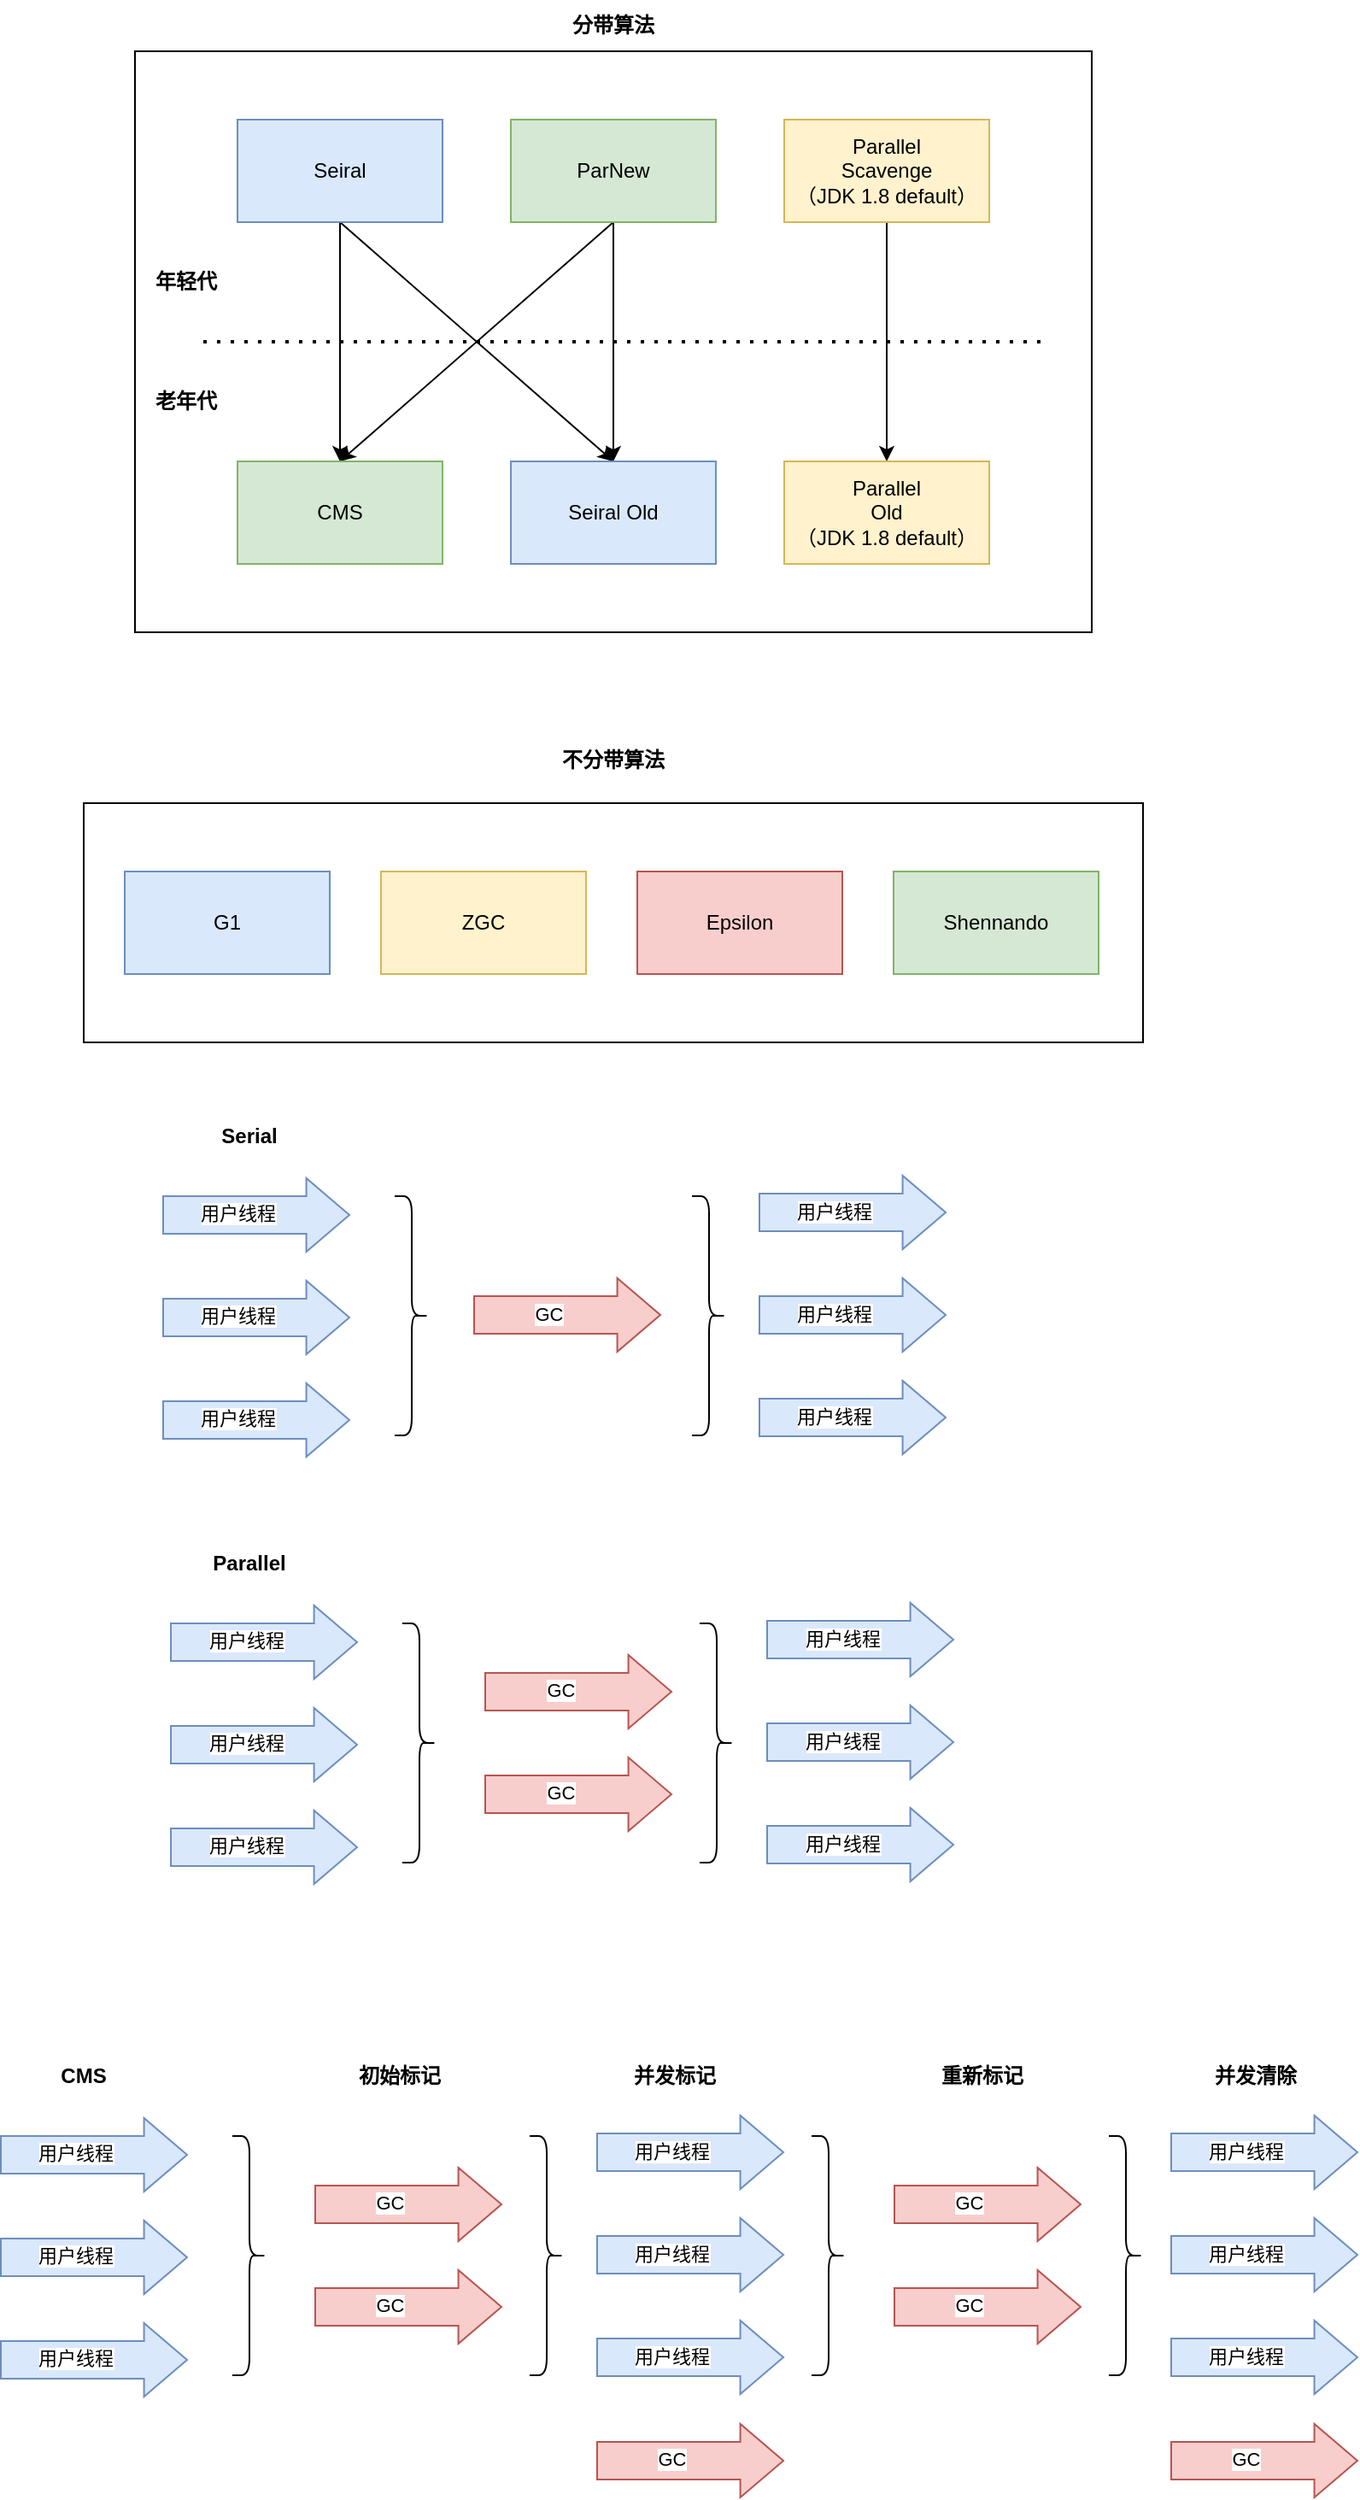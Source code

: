 <mxfile version="16.1.0" type="github">
  <diagram id="1PFcjF8s6i4Pq3PZUs-d" name="Page-1">
    <mxGraphModel dx="1038" dy="547" grid="1" gridSize="10" guides="1" tooltips="1" connect="1" arrows="1" fold="1" page="1" pageScale="1" pageWidth="827" pageHeight="1169" math="0" shadow="0">
      <root>
        <mxCell id="0" />
        <mxCell id="1" parent="0" />
        <mxCell id="15FgrxkuGVqEY8UUjRXU-22" value="" style="rounded=0;whiteSpace=wrap;html=1;" vertex="1" parent="1">
          <mxGeometry x="104" y="540" width="620" height="140" as="geometry" />
        </mxCell>
        <mxCell id="15FgrxkuGVqEY8UUjRXU-17" value="" style="rounded=0;whiteSpace=wrap;html=1;" vertex="1" parent="1">
          <mxGeometry x="134" y="100" width="560" height="340" as="geometry" />
        </mxCell>
        <mxCell id="15FgrxkuGVqEY8UUjRXU-8" style="rounded=0;orthogonalLoop=1;jettySize=auto;html=1;exitX=0.5;exitY=1;exitDx=0;exitDy=0;entryX=0.5;entryY=0;entryDx=0;entryDy=0;" edge="1" parent="1" source="15FgrxkuGVqEY8UUjRXU-1" target="15FgrxkuGVqEY8UUjRXU-5">
          <mxGeometry relative="1" as="geometry" />
        </mxCell>
        <mxCell id="15FgrxkuGVqEY8UUjRXU-10" style="edgeStyle=none;rounded=0;orthogonalLoop=1;jettySize=auto;html=1;exitX=0.5;exitY=1;exitDx=0;exitDy=0;" edge="1" parent="1" source="15FgrxkuGVqEY8UUjRXU-1">
          <mxGeometry relative="1" as="geometry">
            <mxPoint x="254" y="340" as="targetPoint" />
          </mxGeometry>
        </mxCell>
        <mxCell id="15FgrxkuGVqEY8UUjRXU-1" value="Seiral" style="rounded=0;whiteSpace=wrap;html=1;fillColor=#dae8fc;strokeColor=#6c8ebf;" vertex="1" parent="1">
          <mxGeometry x="194" y="140" width="120" height="60" as="geometry" />
        </mxCell>
        <mxCell id="15FgrxkuGVqEY8UUjRXU-9" style="edgeStyle=none;rounded=0;orthogonalLoop=1;jettySize=auto;html=1;exitX=0.5;exitY=1;exitDx=0;exitDy=0;entryX=0.5;entryY=0;entryDx=0;entryDy=0;" edge="1" parent="1" source="15FgrxkuGVqEY8UUjRXU-2" target="15FgrxkuGVqEY8UUjRXU-4">
          <mxGeometry relative="1" as="geometry" />
        </mxCell>
        <mxCell id="15FgrxkuGVqEY8UUjRXU-12" style="edgeStyle=none;rounded=0;orthogonalLoop=1;jettySize=auto;html=1;exitX=0.5;exitY=1;exitDx=0;exitDy=0;entryX=0.5;entryY=0;entryDx=0;entryDy=0;" edge="1" parent="1" source="15FgrxkuGVqEY8UUjRXU-2" target="15FgrxkuGVqEY8UUjRXU-5">
          <mxGeometry relative="1" as="geometry" />
        </mxCell>
        <mxCell id="15FgrxkuGVqEY8UUjRXU-2" value="ParNew" style="rounded=0;whiteSpace=wrap;html=1;fillColor=#d5e8d4;strokeColor=#82b366;" vertex="1" parent="1">
          <mxGeometry x="354" y="140" width="120" height="60" as="geometry" />
        </mxCell>
        <mxCell id="15FgrxkuGVqEY8UUjRXU-11" style="edgeStyle=none;rounded=0;orthogonalLoop=1;jettySize=auto;html=1;exitX=0.5;exitY=1;exitDx=0;exitDy=0;entryX=0.5;entryY=0;entryDx=0;entryDy=0;" edge="1" parent="1" source="15FgrxkuGVqEY8UUjRXU-3" target="15FgrxkuGVqEY8UUjRXU-7">
          <mxGeometry relative="1" as="geometry" />
        </mxCell>
        <mxCell id="15FgrxkuGVqEY8UUjRXU-3" value="Parallel&lt;br&gt;Scavenge&lt;br&gt;（JDK 1.8 default）" style="rounded=0;whiteSpace=wrap;html=1;fillColor=#fff2cc;strokeColor=#d6b656;" vertex="1" parent="1">
          <mxGeometry x="514" y="140" width="120" height="60" as="geometry" />
        </mxCell>
        <mxCell id="15FgrxkuGVqEY8UUjRXU-4" value="CMS" style="rounded=0;whiteSpace=wrap;html=1;fillColor=#d5e8d4;strokeColor=#82b366;" vertex="1" parent="1">
          <mxGeometry x="194" y="340" width="120" height="60" as="geometry" />
        </mxCell>
        <mxCell id="15FgrxkuGVqEY8UUjRXU-5" value="Seiral Old" style="rounded=0;whiteSpace=wrap;html=1;fillColor=#dae8fc;strokeColor=#6c8ebf;" vertex="1" parent="1">
          <mxGeometry x="354" y="340" width="120" height="60" as="geometry" />
        </mxCell>
        <mxCell id="15FgrxkuGVqEY8UUjRXU-7" value="Parallel&lt;br&gt;Old&lt;br&gt;（JDK 1.8 default）" style="rounded=0;whiteSpace=wrap;html=1;fillColor=#fff2cc;strokeColor=#d6b656;" vertex="1" parent="1">
          <mxGeometry x="514" y="340" width="120" height="60" as="geometry" />
        </mxCell>
        <mxCell id="15FgrxkuGVqEY8UUjRXU-13" value="" style="endArrow=none;dashed=1;html=1;dashPattern=1 3;strokeWidth=2;rounded=0;" edge="1" parent="1">
          <mxGeometry width="50" height="50" relative="1" as="geometry">
            <mxPoint x="174" y="270" as="sourcePoint" />
            <mxPoint x="664" y="270" as="targetPoint" />
          </mxGeometry>
        </mxCell>
        <mxCell id="15FgrxkuGVqEY8UUjRXU-14" value="年轻代" style="text;html=1;strokeColor=none;fillColor=none;align=center;verticalAlign=middle;whiteSpace=wrap;rounded=0;fontStyle=1" vertex="1" parent="1">
          <mxGeometry x="134" y="220" width="60" height="30" as="geometry" />
        </mxCell>
        <mxCell id="15FgrxkuGVqEY8UUjRXU-15" value="老年代" style="text;html=1;strokeColor=none;fillColor=none;align=center;verticalAlign=middle;whiteSpace=wrap;rounded=0;fontStyle=1" vertex="1" parent="1">
          <mxGeometry x="134" y="290" width="60" height="30" as="geometry" />
        </mxCell>
        <mxCell id="15FgrxkuGVqEY8UUjRXU-16" value="分带算法" style="text;html=1;strokeColor=none;fillColor=none;align=center;verticalAlign=middle;whiteSpace=wrap;rounded=0;fontStyle=1" vertex="1" parent="1">
          <mxGeometry x="384" y="70" width="60" height="30" as="geometry" />
        </mxCell>
        <mxCell id="15FgrxkuGVqEY8UUjRXU-18" value="G1" style="rounded=0;whiteSpace=wrap;html=1;fillColor=#dae8fc;strokeColor=#6c8ebf;" vertex="1" parent="1">
          <mxGeometry x="128" y="580" width="120" height="60" as="geometry" />
        </mxCell>
        <mxCell id="15FgrxkuGVqEY8UUjRXU-19" value="ZGC" style="rounded=0;whiteSpace=wrap;html=1;fillColor=#fff2cc;strokeColor=#d6b656;" vertex="1" parent="1">
          <mxGeometry x="278" y="580" width="120" height="60" as="geometry" />
        </mxCell>
        <mxCell id="15FgrxkuGVqEY8UUjRXU-20" value="Epsilon" style="rounded=0;whiteSpace=wrap;html=1;fillColor=#f8cecc;strokeColor=#b85450;" vertex="1" parent="1">
          <mxGeometry x="428" y="580" width="120" height="60" as="geometry" />
        </mxCell>
        <mxCell id="15FgrxkuGVqEY8UUjRXU-21" value="Shennando" style="rounded=0;whiteSpace=wrap;html=1;fillColor=#d5e8d4;strokeColor=#82b366;" vertex="1" parent="1">
          <mxGeometry x="578" y="580" width="120" height="60" as="geometry" />
        </mxCell>
        <mxCell id="15FgrxkuGVqEY8UUjRXU-23" value="不分带算法" style="text;html=1;strokeColor=none;fillColor=none;align=center;verticalAlign=middle;whiteSpace=wrap;rounded=0;fontStyle=1" vertex="1" parent="1">
          <mxGeometry x="376" y="500" width="76" height="30" as="geometry" />
        </mxCell>
        <mxCell id="15FgrxkuGVqEY8UUjRXU-24" value="" style="shape=flexArrow;endArrow=classic;html=1;rounded=0;width=22;endSize=8.07;fillColor=#dae8fc;strokeColor=#6c8ebf;" edge="1" parent="1">
          <mxGeometry width="50" height="50" relative="1" as="geometry">
            <mxPoint x="150" y="781" as="sourcePoint" />
            <mxPoint x="260" y="781" as="targetPoint" />
          </mxGeometry>
        </mxCell>
        <mxCell id="15FgrxkuGVqEY8UUjRXU-25" value="用户线程" style="edgeLabel;html=1;align=center;verticalAlign=middle;resizable=0;points=[];" vertex="1" connectable="0" parent="15FgrxkuGVqEY8UUjRXU-24">
          <mxGeometry x="0.233" y="1" relative="1" as="geometry">
            <mxPoint x="-24" as="offset" />
          </mxGeometry>
        </mxCell>
        <mxCell id="15FgrxkuGVqEY8UUjRXU-26" value="" style="shape=flexArrow;endArrow=classic;html=1;rounded=0;width=22;endSize=8.07;fillColor=#dae8fc;strokeColor=#6c8ebf;" edge="1" parent="1">
          <mxGeometry width="50" height="50" relative="1" as="geometry">
            <mxPoint x="150" y="841" as="sourcePoint" />
            <mxPoint x="260" y="841" as="targetPoint" />
          </mxGeometry>
        </mxCell>
        <mxCell id="15FgrxkuGVqEY8UUjRXU-27" value="用户线程" style="edgeLabel;html=1;align=center;verticalAlign=middle;resizable=0;points=[];" vertex="1" connectable="0" parent="15FgrxkuGVqEY8UUjRXU-26">
          <mxGeometry x="0.233" y="1" relative="1" as="geometry">
            <mxPoint x="-24" as="offset" />
          </mxGeometry>
        </mxCell>
        <mxCell id="15FgrxkuGVqEY8UUjRXU-28" value="" style="shape=flexArrow;endArrow=classic;html=1;rounded=0;width=22;endSize=8.07;fillColor=#dae8fc;strokeColor=#6c8ebf;" edge="1" parent="1">
          <mxGeometry width="50" height="50" relative="1" as="geometry">
            <mxPoint x="150" y="901" as="sourcePoint" />
            <mxPoint x="260" y="901" as="targetPoint" />
          </mxGeometry>
        </mxCell>
        <mxCell id="15FgrxkuGVqEY8UUjRXU-29" value="用户线程" style="edgeLabel;html=1;align=center;verticalAlign=middle;resizable=0;points=[];" vertex="1" connectable="0" parent="15FgrxkuGVqEY8UUjRXU-28">
          <mxGeometry x="0.233" y="1" relative="1" as="geometry">
            <mxPoint x="-24" as="offset" />
          </mxGeometry>
        </mxCell>
        <mxCell id="15FgrxkuGVqEY8UUjRXU-30" value="" style="shape=curlyBracket;whiteSpace=wrap;html=1;rounded=1;flipH=1;" vertex="1" parent="1">
          <mxGeometry x="286" y="770" width="20" height="140" as="geometry" />
        </mxCell>
        <mxCell id="15FgrxkuGVqEY8UUjRXU-31" value="" style="shape=flexArrow;endArrow=classic;html=1;rounded=0;width=22;endSize=8.07;fillColor=#f8cecc;strokeColor=#b85450;" edge="1" parent="1">
          <mxGeometry width="50" height="50" relative="1" as="geometry">
            <mxPoint x="332" y="839.5" as="sourcePoint" />
            <mxPoint x="442" y="839.5" as="targetPoint" />
          </mxGeometry>
        </mxCell>
        <mxCell id="15FgrxkuGVqEY8UUjRXU-32" value="GC" style="edgeLabel;html=1;align=center;verticalAlign=middle;resizable=0;points=[];" vertex="1" connectable="0" parent="15FgrxkuGVqEY8UUjRXU-31">
          <mxGeometry x="0.233" y="1" relative="1" as="geometry">
            <mxPoint x="-24" as="offset" />
          </mxGeometry>
        </mxCell>
        <mxCell id="15FgrxkuGVqEY8UUjRXU-33" value="" style="shape=curlyBracket;whiteSpace=wrap;html=1;rounded=1;flipH=1;" vertex="1" parent="1">
          <mxGeometry x="460" y="770" width="20" height="140" as="geometry" />
        </mxCell>
        <mxCell id="15FgrxkuGVqEY8UUjRXU-40" value="" style="shape=flexArrow;endArrow=classic;html=1;rounded=0;width=22;endSize=8.07;fillColor=#dae8fc;strokeColor=#6c8ebf;" edge="1" parent="1">
          <mxGeometry width="50" height="50" relative="1" as="geometry">
            <mxPoint x="499" y="779.5" as="sourcePoint" />
            <mxPoint x="609" y="779.5" as="targetPoint" />
          </mxGeometry>
        </mxCell>
        <mxCell id="15FgrxkuGVqEY8UUjRXU-41" value="用户线程" style="edgeLabel;html=1;align=center;verticalAlign=middle;resizable=0;points=[];" vertex="1" connectable="0" parent="15FgrxkuGVqEY8UUjRXU-40">
          <mxGeometry x="0.233" y="1" relative="1" as="geometry">
            <mxPoint x="-24" as="offset" />
          </mxGeometry>
        </mxCell>
        <mxCell id="15FgrxkuGVqEY8UUjRXU-42" value="" style="shape=flexArrow;endArrow=classic;html=1;rounded=0;width=22;endSize=8.07;fillColor=#dae8fc;strokeColor=#6c8ebf;" edge="1" parent="1">
          <mxGeometry width="50" height="50" relative="1" as="geometry">
            <mxPoint x="499" y="839.5" as="sourcePoint" />
            <mxPoint x="609" y="839.5" as="targetPoint" />
          </mxGeometry>
        </mxCell>
        <mxCell id="15FgrxkuGVqEY8UUjRXU-43" value="用户线程" style="edgeLabel;html=1;align=center;verticalAlign=middle;resizable=0;points=[];" vertex="1" connectable="0" parent="15FgrxkuGVqEY8UUjRXU-42">
          <mxGeometry x="0.233" y="1" relative="1" as="geometry">
            <mxPoint x="-24" as="offset" />
          </mxGeometry>
        </mxCell>
        <mxCell id="15FgrxkuGVqEY8UUjRXU-44" value="" style="shape=flexArrow;endArrow=classic;html=1;rounded=0;width=22;endSize=8.07;fillColor=#dae8fc;strokeColor=#6c8ebf;" edge="1" parent="1">
          <mxGeometry width="50" height="50" relative="1" as="geometry">
            <mxPoint x="499" y="899.5" as="sourcePoint" />
            <mxPoint x="609" y="899.5" as="targetPoint" />
          </mxGeometry>
        </mxCell>
        <mxCell id="15FgrxkuGVqEY8UUjRXU-45" value="用户线程" style="edgeLabel;html=1;align=center;verticalAlign=middle;resizable=0;points=[];" vertex="1" connectable="0" parent="15FgrxkuGVqEY8UUjRXU-44">
          <mxGeometry x="0.233" y="1" relative="1" as="geometry">
            <mxPoint x="-24" as="offset" />
          </mxGeometry>
        </mxCell>
        <mxCell id="15FgrxkuGVqEY8UUjRXU-46" value="" style="shape=flexArrow;endArrow=classic;html=1;rounded=0;width=22;endSize=8.07;fillColor=#dae8fc;strokeColor=#6c8ebf;" edge="1" parent="1">
          <mxGeometry width="50" height="50" relative="1" as="geometry">
            <mxPoint x="154.5" y="1031" as="sourcePoint" />
            <mxPoint x="264.5" y="1031" as="targetPoint" />
          </mxGeometry>
        </mxCell>
        <mxCell id="15FgrxkuGVqEY8UUjRXU-47" value="用户线程" style="edgeLabel;html=1;align=center;verticalAlign=middle;resizable=0;points=[];" vertex="1" connectable="0" parent="15FgrxkuGVqEY8UUjRXU-46">
          <mxGeometry x="0.233" y="1" relative="1" as="geometry">
            <mxPoint x="-24" as="offset" />
          </mxGeometry>
        </mxCell>
        <mxCell id="15FgrxkuGVqEY8UUjRXU-48" value="" style="shape=flexArrow;endArrow=classic;html=1;rounded=0;width=22;endSize=8.07;fillColor=#dae8fc;strokeColor=#6c8ebf;" edge="1" parent="1">
          <mxGeometry width="50" height="50" relative="1" as="geometry">
            <mxPoint x="154.5" y="1091" as="sourcePoint" />
            <mxPoint x="264.5" y="1091" as="targetPoint" />
          </mxGeometry>
        </mxCell>
        <mxCell id="15FgrxkuGVqEY8UUjRXU-49" value="用户线程" style="edgeLabel;html=1;align=center;verticalAlign=middle;resizable=0;points=[];" vertex="1" connectable="0" parent="15FgrxkuGVqEY8UUjRXU-48">
          <mxGeometry x="0.233" y="1" relative="1" as="geometry">
            <mxPoint x="-24" as="offset" />
          </mxGeometry>
        </mxCell>
        <mxCell id="15FgrxkuGVqEY8UUjRXU-50" value="" style="shape=flexArrow;endArrow=classic;html=1;rounded=0;width=22;endSize=8.07;fillColor=#dae8fc;strokeColor=#6c8ebf;" edge="1" parent="1">
          <mxGeometry width="50" height="50" relative="1" as="geometry">
            <mxPoint x="154.5" y="1151" as="sourcePoint" />
            <mxPoint x="264.5" y="1151" as="targetPoint" />
          </mxGeometry>
        </mxCell>
        <mxCell id="15FgrxkuGVqEY8UUjRXU-51" value="用户线程" style="edgeLabel;html=1;align=center;verticalAlign=middle;resizable=0;points=[];" vertex="1" connectable="0" parent="15FgrxkuGVqEY8UUjRXU-50">
          <mxGeometry x="0.233" y="1" relative="1" as="geometry">
            <mxPoint x="-24" as="offset" />
          </mxGeometry>
        </mxCell>
        <mxCell id="15FgrxkuGVqEY8UUjRXU-52" value="" style="shape=curlyBracket;whiteSpace=wrap;html=1;rounded=1;flipH=1;" vertex="1" parent="1">
          <mxGeometry x="290.5" y="1020" width="20" height="140" as="geometry" />
        </mxCell>
        <mxCell id="15FgrxkuGVqEY8UUjRXU-53" value="" style="shape=flexArrow;endArrow=classic;html=1;rounded=0;width=22;endSize=8.07;fillColor=#f8cecc;strokeColor=#b85450;" edge="1" parent="1">
          <mxGeometry width="50" height="50" relative="1" as="geometry">
            <mxPoint x="338.5" y="1120" as="sourcePoint" />
            <mxPoint x="448.5" y="1120" as="targetPoint" />
          </mxGeometry>
        </mxCell>
        <mxCell id="15FgrxkuGVqEY8UUjRXU-54" value="GC" style="edgeLabel;html=1;align=center;verticalAlign=middle;resizable=0;points=[];" vertex="1" connectable="0" parent="15FgrxkuGVqEY8UUjRXU-53">
          <mxGeometry x="0.233" y="1" relative="1" as="geometry">
            <mxPoint x="-24" as="offset" />
          </mxGeometry>
        </mxCell>
        <mxCell id="15FgrxkuGVqEY8UUjRXU-55" value="" style="shape=curlyBracket;whiteSpace=wrap;html=1;rounded=1;flipH=1;" vertex="1" parent="1">
          <mxGeometry x="464.5" y="1020" width="20" height="140" as="geometry" />
        </mxCell>
        <mxCell id="15FgrxkuGVqEY8UUjRXU-56" value="" style="shape=flexArrow;endArrow=classic;html=1;rounded=0;width=22;endSize=8.07;fillColor=#dae8fc;strokeColor=#6c8ebf;" edge="1" parent="1">
          <mxGeometry width="50" height="50" relative="1" as="geometry">
            <mxPoint x="503.5" y="1029.5" as="sourcePoint" />
            <mxPoint x="613.5" y="1029.5" as="targetPoint" />
          </mxGeometry>
        </mxCell>
        <mxCell id="15FgrxkuGVqEY8UUjRXU-57" value="用户线程" style="edgeLabel;html=1;align=center;verticalAlign=middle;resizable=0;points=[];" vertex="1" connectable="0" parent="15FgrxkuGVqEY8UUjRXU-56">
          <mxGeometry x="0.233" y="1" relative="1" as="geometry">
            <mxPoint x="-24" as="offset" />
          </mxGeometry>
        </mxCell>
        <mxCell id="15FgrxkuGVqEY8UUjRXU-58" value="" style="shape=flexArrow;endArrow=classic;html=1;rounded=0;width=22;endSize=8.07;fillColor=#dae8fc;strokeColor=#6c8ebf;" edge="1" parent="1">
          <mxGeometry width="50" height="50" relative="1" as="geometry">
            <mxPoint x="503.5" y="1089.5" as="sourcePoint" />
            <mxPoint x="613.5" y="1089.5" as="targetPoint" />
          </mxGeometry>
        </mxCell>
        <mxCell id="15FgrxkuGVqEY8UUjRXU-59" value="用户线程" style="edgeLabel;html=1;align=center;verticalAlign=middle;resizable=0;points=[];" vertex="1" connectable="0" parent="15FgrxkuGVqEY8UUjRXU-58">
          <mxGeometry x="0.233" y="1" relative="1" as="geometry">
            <mxPoint x="-24" as="offset" />
          </mxGeometry>
        </mxCell>
        <mxCell id="15FgrxkuGVqEY8UUjRXU-60" value="" style="shape=flexArrow;endArrow=classic;html=1;rounded=0;width=22;endSize=8.07;fillColor=#dae8fc;strokeColor=#6c8ebf;" edge="1" parent="1">
          <mxGeometry width="50" height="50" relative="1" as="geometry">
            <mxPoint x="503.5" y="1149.5" as="sourcePoint" />
            <mxPoint x="613.5" y="1149.5" as="targetPoint" />
          </mxGeometry>
        </mxCell>
        <mxCell id="15FgrxkuGVqEY8UUjRXU-61" value="用户线程" style="edgeLabel;html=1;align=center;verticalAlign=middle;resizable=0;points=[];" vertex="1" connectable="0" parent="15FgrxkuGVqEY8UUjRXU-60">
          <mxGeometry x="0.233" y="1" relative="1" as="geometry">
            <mxPoint x="-24" as="offset" />
          </mxGeometry>
        </mxCell>
        <mxCell id="15FgrxkuGVqEY8UUjRXU-62" value="" style="shape=flexArrow;endArrow=classic;html=1;rounded=0;width=22;endSize=8.07;fillColor=#f8cecc;strokeColor=#b85450;" edge="1" parent="1">
          <mxGeometry width="50" height="50" relative="1" as="geometry">
            <mxPoint x="338.5" y="1060" as="sourcePoint" />
            <mxPoint x="448.5" y="1060" as="targetPoint" />
          </mxGeometry>
        </mxCell>
        <mxCell id="15FgrxkuGVqEY8UUjRXU-63" value="GC" style="edgeLabel;html=1;align=center;verticalAlign=middle;resizable=0;points=[];" vertex="1" connectable="0" parent="15FgrxkuGVqEY8UUjRXU-62">
          <mxGeometry x="0.233" y="1" relative="1" as="geometry">
            <mxPoint x="-24" as="offset" />
          </mxGeometry>
        </mxCell>
        <mxCell id="15FgrxkuGVqEY8UUjRXU-64" value="Serial" style="text;html=1;strokeColor=none;fillColor=none;align=center;verticalAlign=middle;whiteSpace=wrap;rounded=0;labelBackgroundColor=none;fontStyle=1" vertex="1" parent="1">
          <mxGeometry x="171" y="720" width="60" height="30" as="geometry" />
        </mxCell>
        <mxCell id="15FgrxkuGVqEY8UUjRXU-65" value="Parallel" style="text;html=1;strokeColor=none;fillColor=none;align=center;verticalAlign=middle;whiteSpace=wrap;rounded=0;labelBackgroundColor=none;fontStyle=1" vertex="1" parent="1">
          <mxGeometry x="171" y="970" width="60" height="30" as="geometry" />
        </mxCell>
        <mxCell id="15FgrxkuGVqEY8UUjRXU-66" value="" style="shape=flexArrow;endArrow=classic;html=1;rounded=0;width=22;endSize=8.07;fillColor=#dae8fc;strokeColor=#6c8ebf;" edge="1" parent="1">
          <mxGeometry width="50" height="50" relative="1" as="geometry">
            <mxPoint x="55" y="1331" as="sourcePoint" />
            <mxPoint x="165" y="1331" as="targetPoint" />
          </mxGeometry>
        </mxCell>
        <mxCell id="15FgrxkuGVqEY8UUjRXU-67" value="用户线程" style="edgeLabel;html=1;align=center;verticalAlign=middle;resizable=0;points=[];" vertex="1" connectable="0" parent="15FgrxkuGVqEY8UUjRXU-66">
          <mxGeometry x="0.233" y="1" relative="1" as="geometry">
            <mxPoint x="-24" as="offset" />
          </mxGeometry>
        </mxCell>
        <mxCell id="15FgrxkuGVqEY8UUjRXU-68" value="" style="shape=flexArrow;endArrow=classic;html=1;rounded=0;width=22;endSize=8.07;fillColor=#dae8fc;strokeColor=#6c8ebf;" edge="1" parent="1">
          <mxGeometry width="50" height="50" relative="1" as="geometry">
            <mxPoint x="55" y="1391" as="sourcePoint" />
            <mxPoint x="165" y="1391" as="targetPoint" />
          </mxGeometry>
        </mxCell>
        <mxCell id="15FgrxkuGVqEY8UUjRXU-69" value="用户线程" style="edgeLabel;html=1;align=center;verticalAlign=middle;resizable=0;points=[];" vertex="1" connectable="0" parent="15FgrxkuGVqEY8UUjRXU-68">
          <mxGeometry x="0.233" y="1" relative="1" as="geometry">
            <mxPoint x="-24" as="offset" />
          </mxGeometry>
        </mxCell>
        <mxCell id="15FgrxkuGVqEY8UUjRXU-70" value="" style="shape=flexArrow;endArrow=classic;html=1;rounded=0;width=22;endSize=8.07;fillColor=#dae8fc;strokeColor=#6c8ebf;" edge="1" parent="1">
          <mxGeometry width="50" height="50" relative="1" as="geometry">
            <mxPoint x="55" y="1451" as="sourcePoint" />
            <mxPoint x="165" y="1451" as="targetPoint" />
          </mxGeometry>
        </mxCell>
        <mxCell id="15FgrxkuGVqEY8UUjRXU-71" value="用户线程" style="edgeLabel;html=1;align=center;verticalAlign=middle;resizable=0;points=[];" vertex="1" connectable="0" parent="15FgrxkuGVqEY8UUjRXU-70">
          <mxGeometry x="0.233" y="1" relative="1" as="geometry">
            <mxPoint x="-24" as="offset" />
          </mxGeometry>
        </mxCell>
        <mxCell id="15FgrxkuGVqEY8UUjRXU-72" value="" style="shape=curlyBracket;whiteSpace=wrap;html=1;rounded=1;flipH=1;" vertex="1" parent="1">
          <mxGeometry x="191" y="1320" width="20" height="140" as="geometry" />
        </mxCell>
        <mxCell id="15FgrxkuGVqEY8UUjRXU-73" value="" style="shape=flexArrow;endArrow=classic;html=1;rounded=0;width=22;endSize=8.07;fillColor=#f8cecc;strokeColor=#b85450;" edge="1" parent="1">
          <mxGeometry width="50" height="50" relative="1" as="geometry">
            <mxPoint x="239" y="1420" as="sourcePoint" />
            <mxPoint x="349" y="1420" as="targetPoint" />
          </mxGeometry>
        </mxCell>
        <mxCell id="15FgrxkuGVqEY8UUjRXU-74" value="GC" style="edgeLabel;html=1;align=center;verticalAlign=middle;resizable=0;points=[];" vertex="1" connectable="0" parent="15FgrxkuGVqEY8UUjRXU-73">
          <mxGeometry x="0.233" y="1" relative="1" as="geometry">
            <mxPoint x="-24" as="offset" />
          </mxGeometry>
        </mxCell>
        <mxCell id="15FgrxkuGVqEY8UUjRXU-75" value="" style="shape=curlyBracket;whiteSpace=wrap;html=1;rounded=1;flipH=1;" vertex="1" parent="1">
          <mxGeometry x="365" y="1320" width="20" height="140" as="geometry" />
        </mxCell>
        <mxCell id="15FgrxkuGVqEY8UUjRXU-76" value="" style="shape=flexArrow;endArrow=classic;html=1;rounded=0;width=22;endSize=8.07;fillColor=#dae8fc;strokeColor=#6c8ebf;" edge="1" parent="1">
          <mxGeometry width="50" height="50" relative="1" as="geometry">
            <mxPoint x="404" y="1329.5" as="sourcePoint" />
            <mxPoint x="514" y="1329.5" as="targetPoint" />
          </mxGeometry>
        </mxCell>
        <mxCell id="15FgrxkuGVqEY8UUjRXU-77" value="用户线程" style="edgeLabel;html=1;align=center;verticalAlign=middle;resizable=0;points=[];" vertex="1" connectable="0" parent="15FgrxkuGVqEY8UUjRXU-76">
          <mxGeometry x="0.233" y="1" relative="1" as="geometry">
            <mxPoint x="-24" as="offset" />
          </mxGeometry>
        </mxCell>
        <mxCell id="15FgrxkuGVqEY8UUjRXU-78" value="" style="shape=flexArrow;endArrow=classic;html=1;rounded=0;width=22;endSize=8.07;fillColor=#dae8fc;strokeColor=#6c8ebf;" edge="1" parent="1">
          <mxGeometry width="50" height="50" relative="1" as="geometry">
            <mxPoint x="404" y="1389.5" as="sourcePoint" />
            <mxPoint x="514" y="1389.5" as="targetPoint" />
          </mxGeometry>
        </mxCell>
        <mxCell id="15FgrxkuGVqEY8UUjRXU-79" value="用户线程" style="edgeLabel;html=1;align=center;verticalAlign=middle;resizable=0;points=[];" vertex="1" connectable="0" parent="15FgrxkuGVqEY8UUjRXU-78">
          <mxGeometry x="0.233" y="1" relative="1" as="geometry">
            <mxPoint x="-24" as="offset" />
          </mxGeometry>
        </mxCell>
        <mxCell id="15FgrxkuGVqEY8UUjRXU-80" value="" style="shape=flexArrow;endArrow=classic;html=1;rounded=0;width=22;endSize=8.07;fillColor=#dae8fc;strokeColor=#6c8ebf;" edge="1" parent="1">
          <mxGeometry width="50" height="50" relative="1" as="geometry">
            <mxPoint x="404" y="1449.5" as="sourcePoint" />
            <mxPoint x="514" y="1449.5" as="targetPoint" />
          </mxGeometry>
        </mxCell>
        <mxCell id="15FgrxkuGVqEY8UUjRXU-81" value="用户线程" style="edgeLabel;html=1;align=center;verticalAlign=middle;resizable=0;points=[];" vertex="1" connectable="0" parent="15FgrxkuGVqEY8UUjRXU-80">
          <mxGeometry x="0.233" y="1" relative="1" as="geometry">
            <mxPoint x="-24" as="offset" />
          </mxGeometry>
        </mxCell>
        <mxCell id="15FgrxkuGVqEY8UUjRXU-82" value="" style="shape=flexArrow;endArrow=classic;html=1;rounded=0;width=22;endSize=8.07;fillColor=#f8cecc;strokeColor=#b85450;" edge="1" parent="1">
          <mxGeometry width="50" height="50" relative="1" as="geometry">
            <mxPoint x="239" y="1360" as="sourcePoint" />
            <mxPoint x="349" y="1360" as="targetPoint" />
          </mxGeometry>
        </mxCell>
        <mxCell id="15FgrxkuGVqEY8UUjRXU-83" value="GC" style="edgeLabel;html=1;align=center;verticalAlign=middle;resizable=0;points=[];" vertex="1" connectable="0" parent="15FgrxkuGVqEY8UUjRXU-82">
          <mxGeometry x="0.233" y="1" relative="1" as="geometry">
            <mxPoint x="-24" as="offset" />
          </mxGeometry>
        </mxCell>
        <mxCell id="15FgrxkuGVqEY8UUjRXU-84" value="初始标记" style="text;html=1;strokeColor=none;fillColor=none;align=center;verticalAlign=middle;whiteSpace=wrap;rounded=0;labelBackgroundColor=none;fontStyle=1" vertex="1" parent="1">
          <mxGeometry x="259" y="1270" width="60" height="30" as="geometry" />
        </mxCell>
        <mxCell id="15FgrxkuGVqEY8UUjRXU-85" value="" style="shape=flexArrow;endArrow=classic;html=1;rounded=0;width=22;endSize=8.07;fillColor=#f8cecc;strokeColor=#b85450;" edge="1" parent="1">
          <mxGeometry width="50" height="50" relative="1" as="geometry">
            <mxPoint x="404" y="1510" as="sourcePoint" />
            <mxPoint x="514" y="1510" as="targetPoint" />
          </mxGeometry>
        </mxCell>
        <mxCell id="15FgrxkuGVqEY8UUjRXU-86" value="GC" style="edgeLabel;html=1;align=center;verticalAlign=middle;resizable=0;points=[];" vertex="1" connectable="0" parent="15FgrxkuGVqEY8UUjRXU-85">
          <mxGeometry x="0.233" y="1" relative="1" as="geometry">
            <mxPoint x="-24" as="offset" />
          </mxGeometry>
        </mxCell>
        <mxCell id="15FgrxkuGVqEY8UUjRXU-87" value="" style="shape=curlyBracket;whiteSpace=wrap;html=1;rounded=1;flipH=1;" vertex="1" parent="1">
          <mxGeometry x="530" y="1320" width="20" height="140" as="geometry" />
        </mxCell>
        <mxCell id="15FgrxkuGVqEY8UUjRXU-88" value="" style="shape=flexArrow;endArrow=classic;html=1;rounded=0;width=22;endSize=8.07;fillColor=#f8cecc;strokeColor=#b85450;" edge="1" parent="1">
          <mxGeometry width="50" height="50" relative="1" as="geometry">
            <mxPoint x="578" y="1420" as="sourcePoint" />
            <mxPoint x="688" y="1420" as="targetPoint" />
          </mxGeometry>
        </mxCell>
        <mxCell id="15FgrxkuGVqEY8UUjRXU-89" value="GC" style="edgeLabel;html=1;align=center;verticalAlign=middle;resizable=0;points=[];" vertex="1" connectable="0" parent="15FgrxkuGVqEY8UUjRXU-88">
          <mxGeometry x="0.233" y="1" relative="1" as="geometry">
            <mxPoint x="-24" as="offset" />
          </mxGeometry>
        </mxCell>
        <mxCell id="15FgrxkuGVqEY8UUjRXU-90" value="" style="shape=curlyBracket;whiteSpace=wrap;html=1;rounded=1;flipH=1;" vertex="1" parent="1">
          <mxGeometry x="704" y="1320" width="20" height="140" as="geometry" />
        </mxCell>
        <mxCell id="15FgrxkuGVqEY8UUjRXU-91" value="" style="shape=flexArrow;endArrow=classic;html=1;rounded=0;width=22;endSize=8.07;fillColor=#f8cecc;strokeColor=#b85450;" edge="1" parent="1">
          <mxGeometry width="50" height="50" relative="1" as="geometry">
            <mxPoint x="578" y="1360" as="sourcePoint" />
            <mxPoint x="688" y="1360" as="targetPoint" />
          </mxGeometry>
        </mxCell>
        <mxCell id="15FgrxkuGVqEY8UUjRXU-92" value="GC" style="edgeLabel;html=1;align=center;verticalAlign=middle;resizable=0;points=[];" vertex="1" connectable="0" parent="15FgrxkuGVqEY8UUjRXU-91">
          <mxGeometry x="0.233" y="1" relative="1" as="geometry">
            <mxPoint x="-24" as="offset" />
          </mxGeometry>
        </mxCell>
        <mxCell id="15FgrxkuGVqEY8UUjRXU-93" value="" style="shape=flexArrow;endArrow=classic;html=1;rounded=0;width=22;endSize=8.07;fillColor=#dae8fc;strokeColor=#6c8ebf;" edge="1" parent="1">
          <mxGeometry width="50" height="50" relative="1" as="geometry">
            <mxPoint x="740" y="1329.5" as="sourcePoint" />
            <mxPoint x="850" y="1329.5" as="targetPoint" />
          </mxGeometry>
        </mxCell>
        <mxCell id="15FgrxkuGVqEY8UUjRXU-94" value="用户线程" style="edgeLabel;html=1;align=center;verticalAlign=middle;resizable=0;points=[];" vertex="1" connectable="0" parent="15FgrxkuGVqEY8UUjRXU-93">
          <mxGeometry x="0.233" y="1" relative="1" as="geometry">
            <mxPoint x="-24" as="offset" />
          </mxGeometry>
        </mxCell>
        <mxCell id="15FgrxkuGVqEY8UUjRXU-95" value="" style="shape=flexArrow;endArrow=classic;html=1;rounded=0;width=22;endSize=8.07;fillColor=#dae8fc;strokeColor=#6c8ebf;" edge="1" parent="1">
          <mxGeometry width="50" height="50" relative="1" as="geometry">
            <mxPoint x="740" y="1389.5" as="sourcePoint" />
            <mxPoint x="850" y="1389.5" as="targetPoint" />
          </mxGeometry>
        </mxCell>
        <mxCell id="15FgrxkuGVqEY8UUjRXU-96" value="用户线程" style="edgeLabel;html=1;align=center;verticalAlign=middle;resizable=0;points=[];" vertex="1" connectable="0" parent="15FgrxkuGVqEY8UUjRXU-95">
          <mxGeometry x="0.233" y="1" relative="1" as="geometry">
            <mxPoint x="-24" as="offset" />
          </mxGeometry>
        </mxCell>
        <mxCell id="15FgrxkuGVqEY8UUjRXU-97" value="" style="shape=flexArrow;endArrow=classic;html=1;rounded=0;width=22;endSize=8.07;fillColor=#dae8fc;strokeColor=#6c8ebf;" edge="1" parent="1">
          <mxGeometry width="50" height="50" relative="1" as="geometry">
            <mxPoint x="740" y="1449.5" as="sourcePoint" />
            <mxPoint x="850" y="1449.5" as="targetPoint" />
          </mxGeometry>
        </mxCell>
        <mxCell id="15FgrxkuGVqEY8UUjRXU-98" value="用户线程" style="edgeLabel;html=1;align=center;verticalAlign=middle;resizable=0;points=[];" vertex="1" connectable="0" parent="15FgrxkuGVqEY8UUjRXU-97">
          <mxGeometry x="0.233" y="1" relative="1" as="geometry">
            <mxPoint x="-24" as="offset" />
          </mxGeometry>
        </mxCell>
        <mxCell id="15FgrxkuGVqEY8UUjRXU-99" value="" style="shape=flexArrow;endArrow=classic;html=1;rounded=0;width=22;endSize=8.07;fillColor=#f8cecc;strokeColor=#b85450;" edge="1" parent="1">
          <mxGeometry width="50" height="50" relative="1" as="geometry">
            <mxPoint x="740" y="1510" as="sourcePoint" />
            <mxPoint x="850" y="1510" as="targetPoint" />
          </mxGeometry>
        </mxCell>
        <mxCell id="15FgrxkuGVqEY8UUjRXU-100" value="GC" style="edgeLabel;html=1;align=center;verticalAlign=middle;resizable=0;points=[];" vertex="1" connectable="0" parent="15FgrxkuGVqEY8UUjRXU-99">
          <mxGeometry x="0.233" y="1" relative="1" as="geometry">
            <mxPoint x="-24" as="offset" />
          </mxGeometry>
        </mxCell>
        <mxCell id="15FgrxkuGVqEY8UUjRXU-102" value="并发标记" style="text;html=1;strokeColor=none;fillColor=none;align=center;verticalAlign=middle;whiteSpace=wrap;rounded=0;labelBackgroundColor=none;fontStyle=1" vertex="1" parent="1">
          <mxGeometry x="420" y="1270" width="60" height="30" as="geometry" />
        </mxCell>
        <mxCell id="15FgrxkuGVqEY8UUjRXU-103" value="重新标记" style="text;html=1;strokeColor=none;fillColor=none;align=center;verticalAlign=middle;whiteSpace=wrap;rounded=0;labelBackgroundColor=none;fontStyle=1" vertex="1" parent="1">
          <mxGeometry x="600" y="1270" width="60" height="30" as="geometry" />
        </mxCell>
        <mxCell id="15FgrxkuGVqEY8UUjRXU-104" value="并发清除" style="text;html=1;strokeColor=none;fillColor=none;align=center;verticalAlign=middle;whiteSpace=wrap;rounded=0;labelBackgroundColor=none;fontStyle=1" vertex="1" parent="1">
          <mxGeometry x="760" y="1270" width="60" height="30" as="geometry" />
        </mxCell>
        <mxCell id="15FgrxkuGVqEY8UUjRXU-105" value="CMS" style="text;html=1;strokeColor=none;fillColor=none;align=center;verticalAlign=middle;whiteSpace=wrap;rounded=0;labelBackgroundColor=none;fontStyle=1" vertex="1" parent="1">
          <mxGeometry x="74" y="1270" width="60" height="30" as="geometry" />
        </mxCell>
      </root>
    </mxGraphModel>
  </diagram>
</mxfile>
